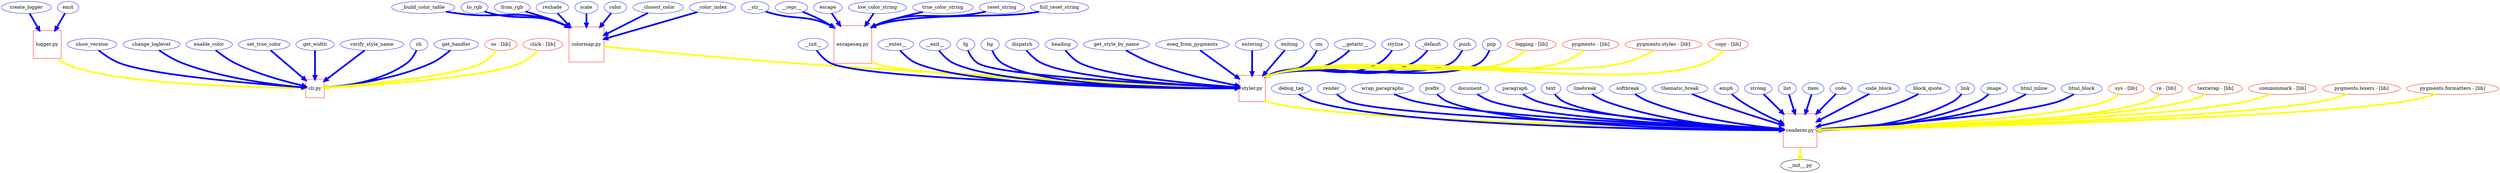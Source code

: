 // Relationships between methods and files(in Python files are modules)
digraph {
	create_logger [color=blue]
	"logger.py" [color=red shape=square]
	create_logger -> "logger.py" [color=blue penwidth=5]
	show_version [color=blue]
	"cli.py" [color=red shape=square]
	show_version -> "cli.py" [color=blue penwidth=5]
	change_loglevel [color=blue]
	"cli.py" [color=red shape=square]
	change_loglevel -> "cli.py" [color=blue penwidth=5]
	enable_color [color=blue]
	"cli.py" [color=red shape=square]
	enable_color -> "cli.py" [color=blue penwidth=5]
	set_true_color [color=blue]
	"cli.py" [color=red shape=square]
	set_true_color -> "cli.py" [color=blue penwidth=5]
	get_width [color=blue]
	"cli.py" [color=red shape=square]
	get_width -> "cli.py" [color=blue penwidth=5]
	verify_style_name [color=blue]
	"cli.py" [color=red shape=square]
	verify_style_name -> "cli.py" [color=blue penwidth=5]
	cli [color=blue]
	"cli.py" [color=red shape=square]
	cli -> "cli.py" [color=blue penwidth=5]
	_build_color_table [color=blue]
	"colormap.py" [color=red shape=square]
	_build_color_table -> "colormap.py" [color=blue penwidth=5]
	get_handler [color=blue]
	"cli.py" [color=red shape=square]
	get_handler -> "cli.py" [color=blue penwidth=5]
	__init__ [color=blue]
	"styler.py" [color=red shape=square]
	__init__ -> "styler.py" [color=blue penwidth=5]
	to_rgb [color=blue]
	"colormap.py" [color=red shape=square]
	to_rgb -> "colormap.py" [color=blue penwidth=5]
	from_rgb [color=blue]
	"colormap.py" [color=red shape=square]
	from_rgb -> "colormap.py" [color=blue penwidth=5]
	reshade [color=blue]
	"colormap.py" [color=red shape=square]
	reshade -> "colormap.py" [color=blue penwidth=5]
	scale [color=blue]
	"colormap.py" [color=red shape=square]
	scale -> "colormap.py" [color=blue penwidth=5]
	color [color=blue]
	"colormap.py" [color=red shape=square]
	color -> "colormap.py" [color=blue penwidth=5]
	_closest_color [color=blue]
	"colormap.py" [color=red shape=square]
	_closest_color -> "colormap.py" [color=blue penwidth=5]
	_color_index [color=blue]
	"colormap.py" [color=red shape=square]
	_color_index -> "colormap.py" [color=blue penwidth=5]
	__str__ [color=blue]
	"escapeseq.py" [color=red shape=square]
	__str__ -> "escapeseq.py" [color=blue penwidth=5]
	__repr__ [color=blue]
	"escapeseq.py" [color=red shape=square]
	__repr__ -> "escapeseq.py" [color=blue penwidth=5]
	__enter__ [color=blue]
	"styler.py" [color=red shape=square]
	__enter__ -> "styler.py" [color=blue penwidth=5]
	__exit__ [color=blue]
	"styler.py" [color=red shape=square]
	__exit__ -> "styler.py" [color=blue penwidth=5]
	fg [color=blue]
	"styler.py" [color=red shape=square]
	fg -> "styler.py" [color=blue penwidth=5]
	bg [color=blue]
	"styler.py" [color=red shape=square]
	bg -> "styler.py" [color=blue penwidth=5]
	escape [color=blue]
	"escapeseq.py" [color=red shape=square]
	escape -> "escapeseq.py" [color=blue penwidth=5]
	low_color_string [color=blue]
	"escapeseq.py" [color=red shape=square]
	low_color_string -> "escapeseq.py" [color=blue penwidth=5]
	true_color_string [color=blue]
	"escapeseq.py" [color=red shape=square]
	true_color_string -> "escapeseq.py" [color=blue penwidth=5]
	reset_string [color=blue]
	"escapeseq.py" [color=red shape=square]
	reset_string -> "escapeseq.py" [color=blue penwidth=5]
	full_reset_string [color=blue]
	"escapeseq.py" [color=red shape=square]
	full_reset_string -> "escapeseq.py" [color=blue penwidth=5]
	emit [color=blue]
	"logger.py" [color=red shape=square]
	emit -> "logger.py" [color=blue penwidth=5]
	debug_tag [color=blue]
	"renderer.py" [color=red shape=square]
	debug_tag -> "renderer.py" [color=blue penwidth=5]
	render [color=blue]
	"renderer.py" [color=red shape=square]
	render -> "renderer.py" [color=blue penwidth=5]
	dispatch [color=blue]
	"styler.py" [color=red shape=square]
	dispatch -> "styler.py" [color=blue penwidth=5]
	wrap_paragraphs [color=blue]
	"renderer.py" [color=red shape=square]
	wrap_paragraphs -> "renderer.py" [color=blue penwidth=5]
	prefix [color=blue]
	"renderer.py" [color=red shape=square]
	prefix -> "renderer.py" [color=blue penwidth=5]
	document [color=blue]
	"renderer.py" [color=red shape=square]
	document -> "renderer.py" [color=blue penwidth=5]
	paragraph [color=blue]
	"renderer.py" [color=red shape=square]
	paragraph -> "renderer.py" [color=blue penwidth=5]
	text [color=blue]
	"renderer.py" [color=red shape=square]
	text -> "renderer.py" [color=blue penwidth=5]
	linebreak [color=blue]
	"renderer.py" [color=red shape=square]
	linebreak -> "renderer.py" [color=blue penwidth=5]
	softbreak [color=blue]
	"renderer.py" [color=red shape=square]
	softbreak -> "renderer.py" [color=blue penwidth=5]
	thematic_break [color=blue]
	"renderer.py" [color=red shape=square]
	thematic_break -> "renderer.py" [color=blue penwidth=5]
	emph [color=blue]
	"renderer.py" [color=red shape=square]
	emph -> "renderer.py" [color=blue penwidth=5]
	strong [color=blue]
	"renderer.py" [color=red shape=square]
	strong -> "renderer.py" [color=blue penwidth=5]
	heading [color=blue]
	"styler.py" [color=red shape=square]
	heading -> "styler.py" [color=blue penwidth=5]
	list [color=blue]
	"renderer.py" [color=red shape=square]
	list -> "renderer.py" [color=blue penwidth=5]
	item [color=blue]
	"renderer.py" [color=red shape=square]
	item -> "renderer.py" [color=blue penwidth=5]
	code [color=blue]
	"renderer.py" [color=red shape=square]
	code -> "renderer.py" [color=blue penwidth=5]
	code_block [color=blue]
	"renderer.py" [color=red shape=square]
	code_block -> "renderer.py" [color=blue penwidth=5]
	block_quote [color=blue]
	"renderer.py" [color=red shape=square]
	block_quote -> "renderer.py" [color=blue penwidth=5]
	link [color=blue]
	"renderer.py" [color=red shape=square]
	link -> "renderer.py" [color=blue penwidth=5]
	image [color=blue]
	"renderer.py" [color=red shape=square]
	image -> "renderer.py" [color=blue penwidth=5]
	html_inline [color=blue]
	"renderer.py" [color=red shape=square]
	html_inline -> "renderer.py" [color=blue penwidth=5]
	html_block [color=blue]
	"renderer.py" [color=red shape=square]
	html_block -> "renderer.py" [color=blue penwidth=5]
	get_style_by_name [color=blue]
	"styler.py" [color=red shape=square]
	get_style_by_name -> "styler.py" [color=blue penwidth=5]
	eseq_from_pygments [color=blue]
	"styler.py" [color=red shape=square]
	eseq_from_pygments -> "styler.py" [color=blue penwidth=5]
	entering [color=blue]
	"styler.py" [color=red shape=square]
	entering -> "styler.py" [color=blue penwidth=5]
	exiting [color=blue]
	"styler.py" [color=red shape=square]
	exiting -> "styler.py" [color=blue penwidth=5]
	cm [color=blue]
	"styler.py" [color=red shape=square]
	cm -> "styler.py" [color=blue penwidth=5]
	__getattr__ [color=blue]
	"styler.py" [color=red shape=square]
	__getattr__ -> "styler.py" [color=blue penwidth=5]
	stylize [color=blue]
	"styler.py" [color=red shape=square]
	stylize -> "styler.py" [color=blue penwidth=5]
	_default [color=blue]
	"styler.py" [color=red shape=square]
	_default -> "styler.py" [color=blue penwidth=5]
	push [color=blue]
	"styler.py" [color=red shape=square]
	push -> "styler.py" [color=blue penwidth=5]
	pop [color=blue]
	"styler.py" [color=red shape=square]
	pop -> "styler.py" [color=blue penwidth=5]
	"os - [lib]" [color=red]
	"os - [lib]" -> "cli.py" [color=yellow penwidth=5]
	"sys - [lib]" [color=red]
	"sys - [lib]" -> "renderer.py" [color=yellow penwidth=5]
	"click - [lib]" [color=red]
	"click - [lib]" -> "cli.py" [color=yellow penwidth=5]
	"logging - [lib]" [color=red]
	"logging - [lib]" -> "styler.py" [color=yellow penwidth=5]
	"logger.py" [color=red]
	"logger.py" -> "cli.py" [color=yellow penwidth=5]
	"colormap.py" [color=red]
	"colormap.py" -> "styler.py" [color=yellow penwidth=5]
	"escapeseq.py" [color=red]
	"escapeseq.py" -> "styler.py" [color=yellow penwidth=5]
	"re - [lib]" [color=red]
	"re - [lib]" -> "renderer.py" [color=yellow penwidth=5]
	"textwrap - [lib]" [color=red]
	"textwrap - [lib]" -> "renderer.py" [color=yellow penwidth=5]
	"commonmark - [lib]" [color=red]
	"commonmark - [lib]" -> "renderer.py" [color=yellow penwidth=5]
	"pygments - [lib]" [color=red]
	"pygments - [lib]" -> "styler.py" [color=yellow penwidth=5]
	"pygments.lexers - [lib]" [color=red]
	"pygments.lexers - [lib]" -> "renderer.py" [color=yellow penwidth=5]
	"pygments.styles - [lib]" [color=red]
	"pygments.styles - [lib]" -> "styler.py" [color=yellow penwidth=5]
	"pygments.formatters - [lib]" [color=red]
	"pygments.formatters - [lib]" -> "renderer.py" [color=yellow penwidth=5]
	"styler.py" [color=red]
	"styler.py" -> "renderer.py" [color=yellow penwidth=5]
	"copy - [lib]" [color=red]
	"copy - [lib]" -> "styler.py" [color=yellow penwidth=5]
	"renderer.py" [color=red]
	"renderer.py" -> "__init__.py" [color=yellow penwidth=5]
}
